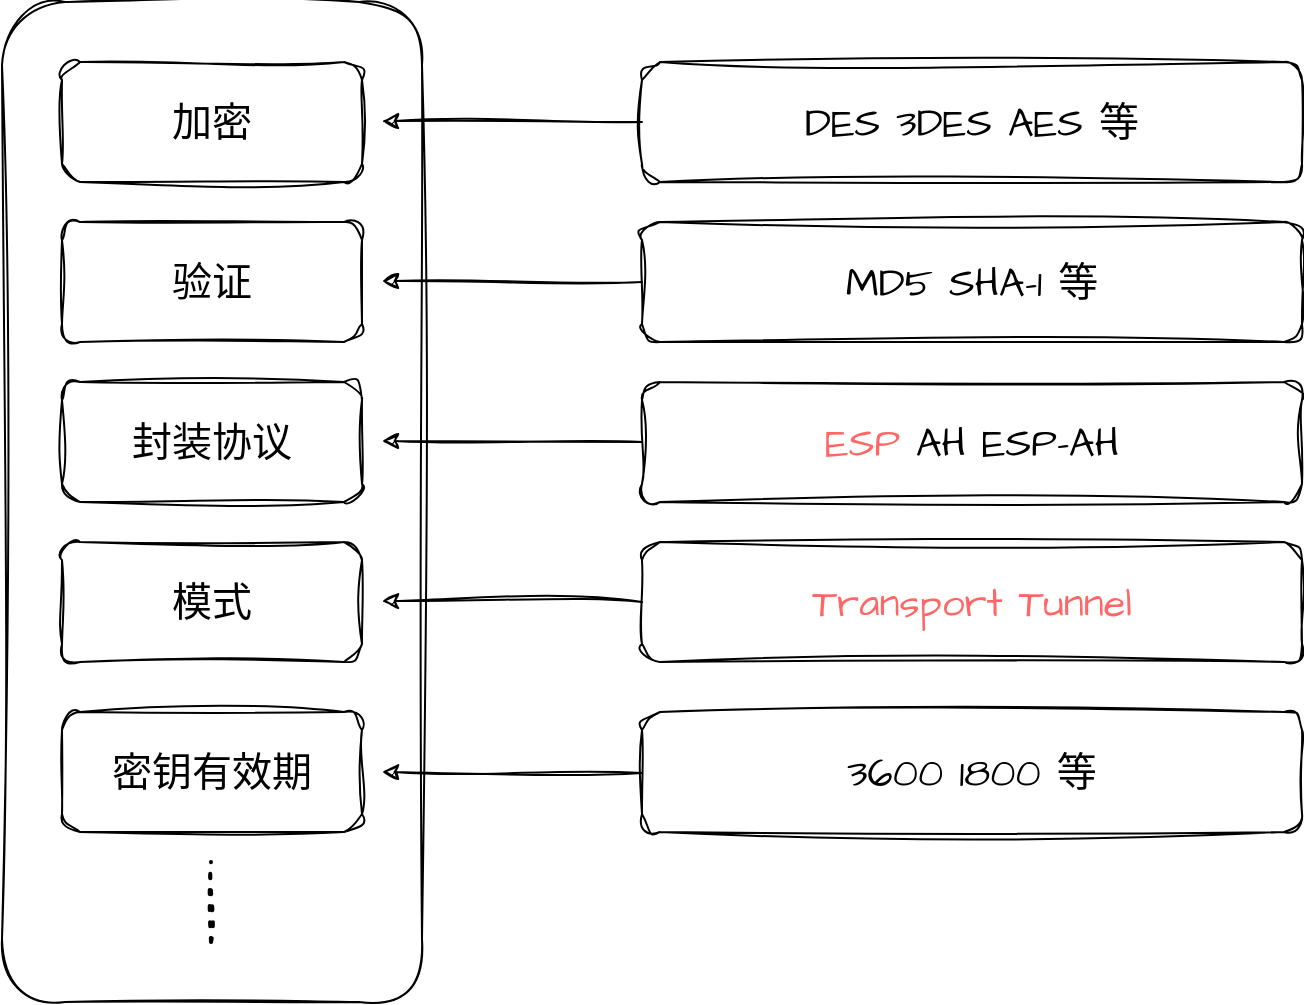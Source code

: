 <mxfile version="22.0.6" type="github">
  <diagram name="第 1 页" id="tWBcmLAiCgdI5KAV5gZh">
    <mxGraphModel dx="1686" dy="962" grid="1" gridSize="10" guides="1" tooltips="1" connect="1" arrows="1" fold="1" page="1" pageScale="1" pageWidth="827" pageHeight="1169" math="0" shadow="0">
      <root>
        <mxCell id="0" />
        <mxCell id="1" parent="0" />
        <mxCell id="_YW2yc_aBpbxUFT5F5Kc-1" value="" style="rounded=1;whiteSpace=wrap;html=1;sketch=1;hachureGap=4;jiggle=2;curveFitting=1;fontFamily=Architects Daughter;fontSource=https%3A%2F%2Ffonts.googleapis.com%2Fcss%3Ffamily%3DArchitects%2BDaughter;fontSize=20;" vertex="1" parent="1">
          <mxGeometry x="80" y="200" width="210" height="500" as="geometry" />
        </mxCell>
        <mxCell id="_YW2yc_aBpbxUFT5F5Kc-2" value="加密" style="rounded=1;whiteSpace=wrap;html=1;sketch=1;hachureGap=4;jiggle=2;curveFitting=1;fontFamily=Architects Daughter;fontSource=https%3A%2F%2Ffonts.googleapis.com%2Fcss%3Ffamily%3DArchitects%2BDaughter;fontSize=20;" vertex="1" parent="1">
          <mxGeometry x="110" y="230" width="150" height="60" as="geometry" />
        </mxCell>
        <mxCell id="_YW2yc_aBpbxUFT5F5Kc-3" value="验证" style="rounded=1;whiteSpace=wrap;html=1;sketch=1;hachureGap=4;jiggle=2;curveFitting=1;fontFamily=Architects Daughter;fontSource=https%3A%2F%2Ffonts.googleapis.com%2Fcss%3Ffamily%3DArchitects%2BDaughter;fontSize=20;" vertex="1" parent="1">
          <mxGeometry x="110" y="310" width="150" height="60" as="geometry" />
        </mxCell>
        <mxCell id="_YW2yc_aBpbxUFT5F5Kc-4" value="封装协议" style="rounded=1;whiteSpace=wrap;html=1;sketch=1;hachureGap=4;jiggle=2;curveFitting=1;fontFamily=Architects Daughter;fontSource=https%3A%2F%2Ffonts.googleapis.com%2Fcss%3Ffamily%3DArchitects%2BDaughter;fontSize=20;" vertex="1" parent="1">
          <mxGeometry x="110" y="390" width="150" height="60" as="geometry" />
        </mxCell>
        <mxCell id="_YW2yc_aBpbxUFT5F5Kc-5" value="模式" style="rounded=1;whiteSpace=wrap;html=1;sketch=1;hachureGap=4;jiggle=2;curveFitting=1;fontFamily=Architects Daughter;fontSource=https%3A%2F%2Ffonts.googleapis.com%2Fcss%3Ffamily%3DArchitects%2BDaughter;fontSize=20;" vertex="1" parent="1">
          <mxGeometry x="110" y="470" width="150" height="60" as="geometry" />
        </mxCell>
        <mxCell id="_YW2yc_aBpbxUFT5F5Kc-6" value="密钥有效期" style="rounded=1;whiteSpace=wrap;html=1;sketch=1;hachureGap=4;jiggle=2;curveFitting=1;fontFamily=Architects Daughter;fontSource=https%3A%2F%2Ffonts.googleapis.com%2Fcss%3Ffamily%3DArchitects%2BDaughter;fontSize=20;" vertex="1" parent="1">
          <mxGeometry x="110" y="555" width="150" height="60" as="geometry" />
        </mxCell>
        <mxCell id="_YW2yc_aBpbxUFT5F5Kc-7" value="" style="endArrow=none;dashed=1;html=1;dashPattern=1 3;strokeWidth=2;rounded=0;sketch=1;hachureGap=4;jiggle=2;curveFitting=1;fontFamily=Architects Daughter;fontSource=https%3A%2F%2Ffonts.googleapis.com%2Fcss%3Ffamily%3DArchitects%2BDaughter;fontSize=16;" edge="1" parent="1">
          <mxGeometry width="50" height="50" relative="1" as="geometry">
            <mxPoint x="184.5" y="670" as="sourcePoint" />
            <mxPoint x="184.5" y="630" as="targetPoint" />
          </mxGeometry>
        </mxCell>
        <mxCell id="_YW2yc_aBpbxUFT5F5Kc-8" value="DES 3DES AES 等" style="rounded=1;whiteSpace=wrap;html=1;sketch=1;hachureGap=4;jiggle=2;curveFitting=1;fontFamily=Architects Daughter;fontSource=https%3A%2F%2Ffonts.googleapis.com%2Fcss%3Ffamily%3DArchitects%2BDaughter;fontSize=20;" vertex="1" parent="1">
          <mxGeometry x="400" y="230" width="330" height="60" as="geometry" />
        </mxCell>
        <mxCell id="_YW2yc_aBpbxUFT5F5Kc-12" value="MD5 SHA-1 等" style="rounded=1;whiteSpace=wrap;html=1;sketch=1;hachureGap=4;jiggle=2;curveFitting=1;fontFamily=Architects Daughter;fontSource=https%3A%2F%2Ffonts.googleapis.com%2Fcss%3Ffamily%3DArchitects%2BDaughter;fontSize=20;" vertex="1" parent="1">
          <mxGeometry x="400" y="310" width="330" height="60" as="geometry" />
        </mxCell>
        <mxCell id="_YW2yc_aBpbxUFT5F5Kc-13" value="&lt;font color=&quot;#ff6666&quot;&gt;ESP&lt;/font&gt; AH ESP-AH" style="rounded=1;whiteSpace=wrap;html=1;sketch=1;hachureGap=4;jiggle=2;curveFitting=1;fontFamily=Architects Daughter;fontSource=https%3A%2F%2Ffonts.googleapis.com%2Fcss%3Ffamily%3DArchitects%2BDaughter;fontSize=20;" vertex="1" parent="1">
          <mxGeometry x="400" y="390" width="330" height="60" as="geometry" />
        </mxCell>
        <mxCell id="_YW2yc_aBpbxUFT5F5Kc-14" value="&lt;font color=&quot;#ff6666&quot;&gt;Transport Tunnel&lt;/font&gt;" style="rounded=1;whiteSpace=wrap;html=1;sketch=1;hachureGap=4;jiggle=2;curveFitting=1;fontFamily=Architects Daughter;fontSource=https%3A%2F%2Ffonts.googleapis.com%2Fcss%3Ffamily%3DArchitects%2BDaughter;fontSize=20;" vertex="1" parent="1">
          <mxGeometry x="400" y="470" width="330" height="60" as="geometry" />
        </mxCell>
        <mxCell id="_YW2yc_aBpbxUFT5F5Kc-15" value="3600 1800 等" style="rounded=1;whiteSpace=wrap;html=1;sketch=1;hachureGap=4;jiggle=2;curveFitting=1;fontFamily=Architects Daughter;fontSource=https%3A%2F%2Ffonts.googleapis.com%2Fcss%3Ffamily%3DArchitects%2BDaughter;fontSize=20;" vertex="1" parent="1">
          <mxGeometry x="400" y="555" width="330" height="60" as="geometry" />
        </mxCell>
        <mxCell id="_YW2yc_aBpbxUFT5F5Kc-16" value="" style="endArrow=classic;html=1;rounded=0;sketch=1;hachureGap=4;jiggle=2;curveFitting=1;fontFamily=Architects Daughter;fontSource=https%3A%2F%2Ffonts.googleapis.com%2Fcss%3Ffamily%3DArchitects%2BDaughter;fontSize=16;exitX=0;exitY=0.5;exitDx=0;exitDy=0;" edge="1" parent="1" source="_YW2yc_aBpbxUFT5F5Kc-8">
          <mxGeometry width="50" height="50" relative="1" as="geometry">
            <mxPoint x="370" y="259.5" as="sourcePoint" />
            <mxPoint x="270" y="259.5" as="targetPoint" />
          </mxGeometry>
        </mxCell>
        <mxCell id="_YW2yc_aBpbxUFT5F5Kc-17" value="" style="endArrow=classic;html=1;rounded=0;sketch=1;hachureGap=4;jiggle=2;curveFitting=1;fontFamily=Architects Daughter;fontSource=https%3A%2F%2Ffonts.googleapis.com%2Fcss%3Ffamily%3DArchitects%2BDaughter;fontSize=16;exitX=0;exitY=0.5;exitDx=0;exitDy=0;" edge="1" parent="1">
          <mxGeometry width="50" height="50" relative="1" as="geometry">
            <mxPoint x="400" y="340" as="sourcePoint" />
            <mxPoint x="270" y="339.5" as="targetPoint" />
          </mxGeometry>
        </mxCell>
        <mxCell id="_YW2yc_aBpbxUFT5F5Kc-18" value="" style="endArrow=classic;html=1;rounded=0;sketch=1;hachureGap=4;jiggle=2;curveFitting=1;fontFamily=Architects Daughter;fontSource=https%3A%2F%2Ffonts.googleapis.com%2Fcss%3Ffamily%3DArchitects%2BDaughter;fontSize=16;exitX=0;exitY=0.5;exitDx=0;exitDy=0;" edge="1" parent="1">
          <mxGeometry width="50" height="50" relative="1" as="geometry">
            <mxPoint x="400" y="420" as="sourcePoint" />
            <mxPoint x="270" y="419.5" as="targetPoint" />
          </mxGeometry>
        </mxCell>
        <mxCell id="_YW2yc_aBpbxUFT5F5Kc-19" value="" style="endArrow=classic;html=1;rounded=0;sketch=1;hachureGap=4;jiggle=2;curveFitting=1;fontFamily=Architects Daughter;fontSource=https%3A%2F%2Ffonts.googleapis.com%2Fcss%3Ffamily%3DArchitects%2BDaughter;fontSize=16;exitX=0;exitY=0.5;exitDx=0;exitDy=0;" edge="1" parent="1">
          <mxGeometry width="50" height="50" relative="1" as="geometry">
            <mxPoint x="400" y="500" as="sourcePoint" />
            <mxPoint x="270" y="499.5" as="targetPoint" />
          </mxGeometry>
        </mxCell>
        <mxCell id="_YW2yc_aBpbxUFT5F5Kc-20" value="" style="endArrow=classic;html=1;rounded=0;sketch=1;hachureGap=4;jiggle=2;curveFitting=1;fontFamily=Architects Daughter;fontSource=https%3A%2F%2Ffonts.googleapis.com%2Fcss%3Ffamily%3DArchitects%2BDaughter;fontSize=16;exitX=0;exitY=0.5;exitDx=0;exitDy=0;" edge="1" parent="1">
          <mxGeometry width="50" height="50" relative="1" as="geometry">
            <mxPoint x="400" y="585.5" as="sourcePoint" />
            <mxPoint x="270" y="585" as="targetPoint" />
          </mxGeometry>
        </mxCell>
      </root>
    </mxGraphModel>
  </diagram>
</mxfile>
